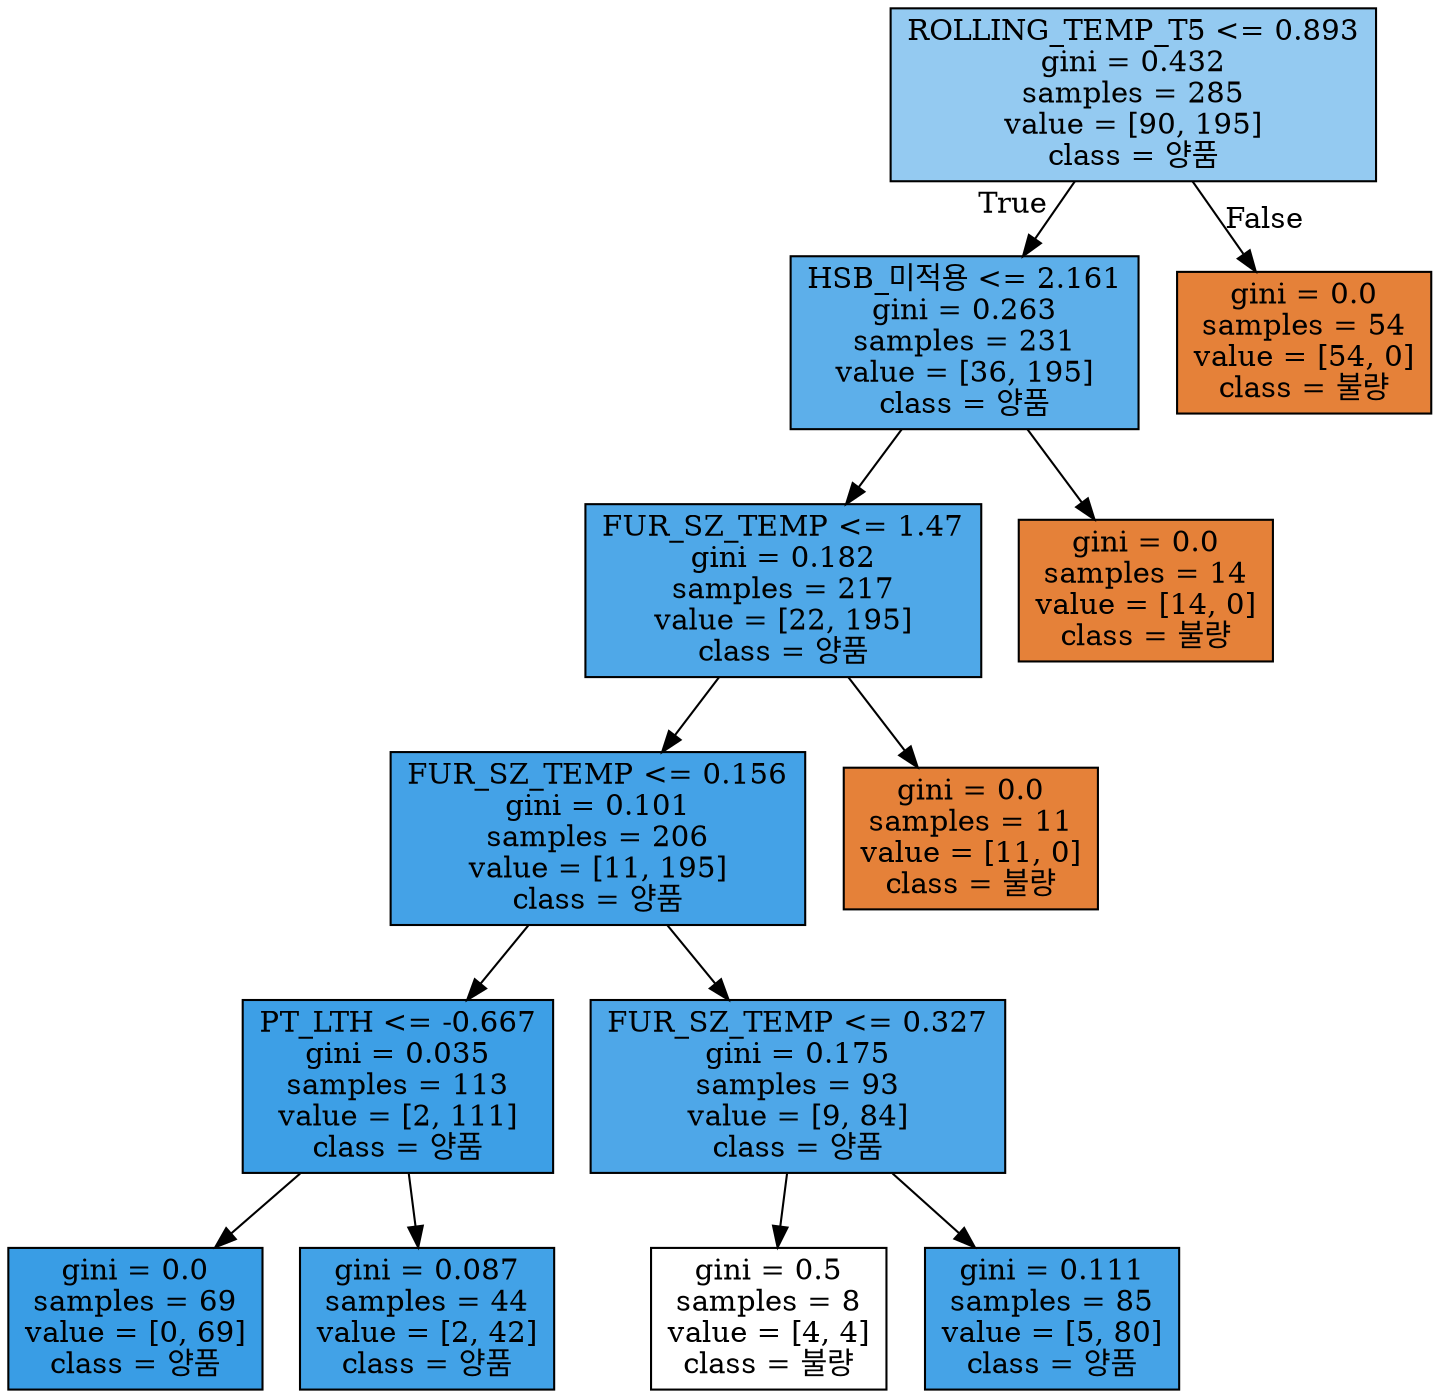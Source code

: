 digraph Tree {
node [shape=box, style="filled", color="black"] ;
0 [label="ROLLING_TEMP_T5 <= 0.893\ngini = 0.432\nsamples = 285\nvalue = [90, 195]\nclass = 양품", fillcolor="#399de589"] ;
1 [label="HSB_미적용 <= 2.161\ngini = 0.263\nsamples = 231\nvalue = [36, 195]\nclass = 양품", fillcolor="#399de5d0"] ;
0 -> 1 [labeldistance=2.5, labelangle=45, headlabel="True"] ;
2 [label="FUR_SZ_TEMP <= 1.47\ngini = 0.182\nsamples = 217\nvalue = [22, 195]\nclass = 양품", fillcolor="#399de5e2"] ;
1 -> 2 ;
3 [label="FUR_SZ_TEMP <= 0.156\ngini = 0.101\nsamples = 206\nvalue = [11, 195]\nclass = 양품", fillcolor="#399de5f1"] ;
2 -> 3 ;
4 [label="PT_LTH <= -0.667\ngini = 0.035\nsamples = 113\nvalue = [2, 111]\nclass = 양품", fillcolor="#399de5fa"] ;
3 -> 4 ;
5 [label="gini = 0.0\nsamples = 69\nvalue = [0, 69]\nclass = 양품", fillcolor="#399de5ff"] ;
4 -> 5 ;
6 [label="gini = 0.087\nsamples = 44\nvalue = [2, 42]\nclass = 양품", fillcolor="#399de5f3"] ;
4 -> 6 ;
7 [label="FUR_SZ_TEMP <= 0.327\ngini = 0.175\nsamples = 93\nvalue = [9, 84]\nclass = 양품", fillcolor="#399de5e4"] ;
3 -> 7 ;
8 [label="gini = 0.5\nsamples = 8\nvalue = [4, 4]\nclass = 불량", fillcolor="#e5813900"] ;
7 -> 8 ;
9 [label="gini = 0.111\nsamples = 85\nvalue = [5, 80]\nclass = 양품", fillcolor="#399de5ef"] ;
7 -> 9 ;
10 [label="gini = 0.0\nsamples = 11\nvalue = [11, 0]\nclass = 불량", fillcolor="#e58139ff"] ;
2 -> 10 ;
11 [label="gini = 0.0\nsamples = 14\nvalue = [14, 0]\nclass = 불량", fillcolor="#e58139ff"] ;
1 -> 11 ;
12 [label="gini = 0.0\nsamples = 54\nvalue = [54, 0]\nclass = 불량", fillcolor="#e58139ff"] ;
0 -> 12 [labeldistance=2.5, labelangle=-45, headlabel="False"] ;
}